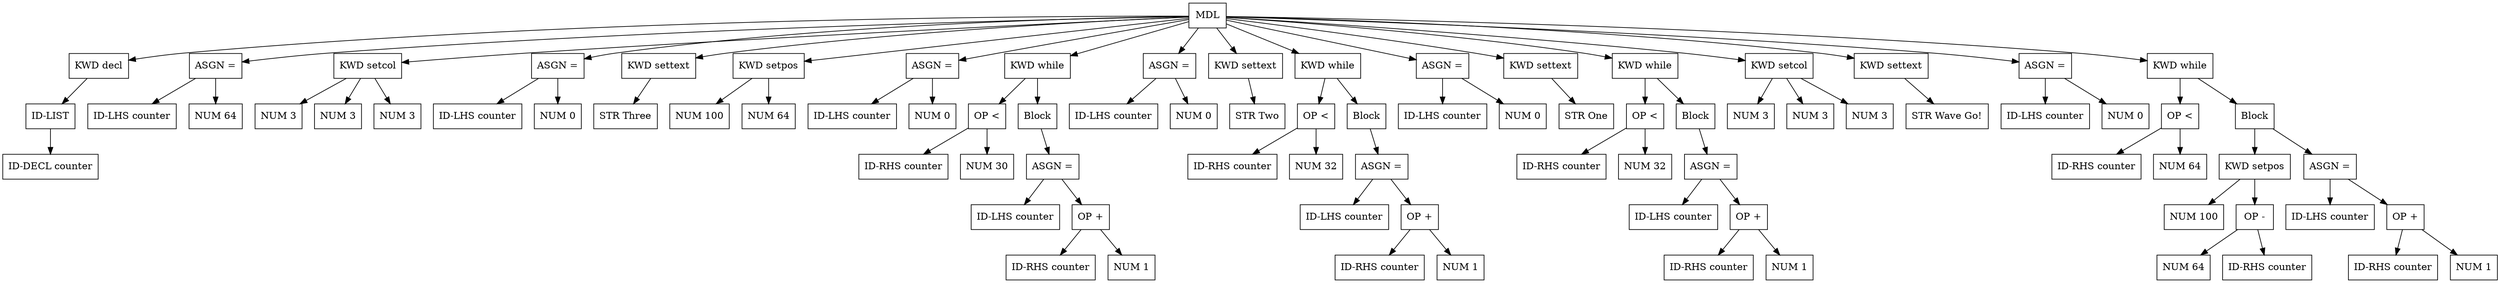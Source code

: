 digraph G {
node [shape = circle];
node265 [ uuid = "4c646023-3ce9-442d-80ca-a5fe73266137" shape = "record" label = "MDL
 " ];
node266 [ uuid = "e76a80b4-bfb7-4461-a0e5-9ddfc874430b" shape = "record" label = "KWD
 decl" ];
node267 [ uuid = "9cdc27b6-2e80-46a2-8870-2aab5c6f9d71" shape = "record" label = "ID-LIST
 " ];
node268 [ uuid = "d561919b-afac-47b8-9440-664407fcb895" shape = "record" label = "ID-DECL
 counter" ];
node267 -> node268;
node266 -> node267;
node265 -> node266;
node270 [ uuid = "95c70b39-b5e7-4430-b447-b1cfdc2a4692" shape = "record" label = "ASGN
 =" ];
node269 [ uuid = "54c7da46-dc1b-4957-9aa6-db544f756443" shape = "record" label = "ID-LHS
 counter" ];
node270 -> node269;
node271 [ uuid = "ca24a6ff-fc1b-4d90-9ed1-c71b2d110e18" shape = "record" label = "NUM
 64" ];
node270 -> node271;
node265 -> node270;
node272 [ uuid = "b03c5310-d036-4fb4-abec-8bea51c98301" shape = "record" label = "KWD
 setcol" ];
node273 [ uuid = "060b30da-ca9f-440d-b56f-1733a95707a3" shape = "record" label = "NUM
 3" ];
node272 -> node273;
node274 [ uuid = "8c108862-c1bd-4f97-9888-67db4ed30d3f" shape = "record" label = "NUM
 3" ];
node272 -> node274;
node275 [ uuid = "dbb4d52e-19ac-40fd-b921-d82b7473d065" shape = "record" label = "NUM
 3" ];
node272 -> node275;
node265 -> node272;
node277 [ uuid = "f719dc0a-594b-4480-bfa7-db0aa4a3efd8" shape = "record" label = "ASGN
 =" ];
node276 [ uuid = "4556bfa5-8758-4346-be5b-4fd8d00bb719" shape = "record" label = "ID-LHS
 counter" ];
node277 -> node276;
node278 [ uuid = "2079c66f-219e-4fc5-8a22-41ee1bd2415a" shape = "record" label = "NUM
 0" ];
node277 -> node278;
node265 -> node277;
node279 [ uuid = "9ccedb7f-c596-4294-a93d-02cfd9eded91" shape = "record" label = "KWD
 settext" ];
node280 [ uuid = "fd41c0bc-5057-4cf1-bab8-e086b592926d" shape = "record" label = "STR
 Three" ];
node279 -> node280;
node265 -> node279;
node281 [ uuid = "0945d17d-a6d5-4340-b586-cd5c04a12ee1" shape = "record" label = "KWD
 setpos" ];
node282 [ uuid = "2a71d012-49bf-4ee6-abe0-324c305605a8" shape = "record" label = "NUM
 100" ];
node281 -> node282;
node283 [ uuid = "55b23602-60e7-46bd-b916-eb576842830a" shape = "record" label = "NUM
 64" ];
node281 -> node283;
node265 -> node281;
node285 [ uuid = "e207c7d3-bf77-4dc9-be85-8672391dd797" shape = "record" label = "ASGN
 =" ];
node284 [ uuid = "bb72d8b4-099c-461a-80a7-97644fa5589b" shape = "record" label = "ID-LHS
 counter" ];
node285 -> node284;
node286 [ uuid = "87403716-18d3-496d-a074-94bd6ebb56aa" shape = "record" label = "NUM
 0" ];
node285 -> node286;
node265 -> node285;
node287 [ uuid = "66a3cf11-992f-468e-939e-141b15c095ac" shape = "record" label = "KWD
 while" ];
node289 [ uuid = "250194b4-a230-4476-948a-b26aa37d79b5" shape = "record" label = "OP
 \<" ];
node288 [ uuid = "d0754853-3bb1-49a1-89d7-da51d31cc9d6" shape = "record" label = "ID-RHS
 counter" ];
node289 -> node288;
node290 [ uuid = "284b20e3-c6ad-43ae-aa58-85b5a84bd7b2" shape = "record" label = "NUM
 30" ];
node289 -> node290;
node287 -> node289;
node291 [ uuid = "130fe98b-df70-48f9-84d2-0a2ae0ed364e" shape = "record" label = "Block
 " ];
node293 [ uuid = "466805ff-77ed-418f-865d-72bbd1f45c8f" shape = "record" label = "ASGN
 =" ];
node292 [ uuid = "0bfbfc94-37da-4f5a-a240-ef38fe5eb830" shape = "record" label = "ID-LHS
 counter" ];
node293 -> node292;
node295 [ uuid = "64917bff-9b29-4dca-8ddf-3be8eb7f5b3e" shape = "record" label = "OP
 +" ];
node294 [ uuid = "4c83b047-6b2b-4635-addc-43dcdd895952" shape = "record" label = "ID-RHS
 counter" ];
node295 -> node294;
node296 [ uuid = "cabb2fd0-a35b-41e6-8a4e-b508a5f83796" shape = "record" label = "NUM
 1" ];
node295 -> node296;
node293 -> node295;
node291 -> node293;
node287 -> node291;
node265 -> node287;
node298 [ uuid = "e6b31a1e-5c58-4fa5-9b11-6068929ed5ea" shape = "record" label = "ASGN
 =" ];
node297 [ uuid = "59cfea2d-7fb5-4ea7-a819-f59550c07b7e" shape = "record" label = "ID-LHS
 counter" ];
node298 -> node297;
node299 [ uuid = "de8d73af-4f8d-493c-92d7-4bd92d0ed919" shape = "record" label = "NUM
 0" ];
node298 -> node299;
node265 -> node298;
node300 [ uuid = "497b9122-937c-4912-8442-99f575ad7c7d" shape = "record" label = "KWD
 settext" ];
node301 [ uuid = "19b673a0-89a2-421a-8b7e-b6ac1bceab4b" shape = "record" label = "STR
 Two" ];
node300 -> node301;
node265 -> node300;
node302 [ uuid = "6e20eae8-325f-43c8-ad6e-df86edc1d548" shape = "record" label = "KWD
 while" ];
node304 [ uuid = "6b631263-8775-4c5f-b4b5-3e8348fa2672" shape = "record" label = "OP
 \<" ];
node303 [ uuid = "e58e6d8a-e123-47e9-b772-31a5c3644ac0" shape = "record" label = "ID-RHS
 counter" ];
node304 -> node303;
node305 [ uuid = "53e2ba3c-1b5a-488c-89b2-7af34ae3c76e" shape = "record" label = "NUM
 32" ];
node304 -> node305;
node302 -> node304;
node306 [ uuid = "7a358887-b143-4d87-8985-aacdf512592e" shape = "record" label = "Block
 " ];
node308 [ uuid = "e0deda0c-4833-467a-b10e-bce66d1de397" shape = "record" label = "ASGN
 =" ];
node307 [ uuid = "4ca1f4f2-ae13-49cf-bfaf-2e7612ac6121" shape = "record" label = "ID-LHS
 counter" ];
node308 -> node307;
node310 [ uuid = "7ae7206c-cf74-48c2-87e3-594e26c7b3dd" shape = "record" label = "OP
 +" ];
node309 [ uuid = "292ef3a0-e69d-44b8-b0bd-7d3687ecb93a" shape = "record" label = "ID-RHS
 counter" ];
node310 -> node309;
node311 [ uuid = "50ed8e33-6bd6-4fbd-b033-fa4aff51cde2" shape = "record" label = "NUM
 1" ];
node310 -> node311;
node308 -> node310;
node306 -> node308;
node302 -> node306;
node265 -> node302;
node313 [ uuid = "b66c1eb7-ea24-4357-b747-3c930a4a24c1" shape = "record" label = "ASGN
 =" ];
node312 [ uuid = "234f1440-8307-47dc-9501-28ed175e2e9f" shape = "record" label = "ID-LHS
 counter" ];
node313 -> node312;
node314 [ uuid = "180c8df9-a1d1-4c03-af64-9f8ae7482a71" shape = "record" label = "NUM
 0" ];
node313 -> node314;
node265 -> node313;
node315 [ uuid = "fc105f27-8022-4dc6-84ef-289d1cc1dde5" shape = "record" label = "KWD
 settext" ];
node316 [ uuid = "125dc93b-a05f-4a1f-a4f2-cc5beee78550" shape = "record" label = "STR
 One" ];
node315 -> node316;
node265 -> node315;
node317 [ uuid = "39af6680-413c-411c-b077-aef94af91dd6" shape = "record" label = "KWD
 while" ];
node319 [ uuid = "1e64f8e7-adbc-4955-8cc6-0ac07b1bba24" shape = "record" label = "OP
 \<" ];
node318 [ uuid = "03e8c5d8-9780-4806-acce-d9ada9ae825d" shape = "record" label = "ID-RHS
 counter" ];
node319 -> node318;
node320 [ uuid = "91198350-f784-4cc2-be94-5c40b379e78e" shape = "record" label = "NUM
 32" ];
node319 -> node320;
node317 -> node319;
node321 [ uuid = "64c72249-e551-433d-9929-f5d95c38ea63" shape = "record" label = "Block
 " ];
node323 [ uuid = "0f2bf7af-486b-4bd4-9c30-6912c25b82e7" shape = "record" label = "ASGN
 =" ];
node322 [ uuid = "85fe71bd-1e28-4c5d-80ad-ed53de987a9b" shape = "record" label = "ID-LHS
 counter" ];
node323 -> node322;
node325 [ uuid = "4f9eaf9d-c52b-4bd7-b6d4-3816bcc11d99" shape = "record" label = "OP
 +" ];
node324 [ uuid = "ab1c747d-b8e0-45d2-84e4-64e38c51edf2" shape = "record" label = "ID-RHS
 counter" ];
node325 -> node324;
node326 [ uuid = "bf6ce450-60ed-4df1-8efe-6ceb87e77c91" shape = "record" label = "NUM
 1" ];
node325 -> node326;
node323 -> node325;
node321 -> node323;
node317 -> node321;
node265 -> node317;
node327 [ uuid = "2f25f7ba-0fb3-4f98-8003-d815d69d6830" shape = "record" label = "KWD
 setcol" ];
node328 [ uuid = "0c6020ec-b9ec-4273-8d9b-27f96bf80b7b" shape = "record" label = "NUM
 3" ];
node327 -> node328;
node329 [ uuid = "bb26f8bb-45a8-4562-a182-bede34f81fbb" shape = "record" label = "NUM
 3" ];
node327 -> node329;
node330 [ uuid = "09a6f155-9737-4b90-81dc-74f36252e300" shape = "record" label = "NUM
 3" ];
node327 -> node330;
node265 -> node327;
node331 [ uuid = "31aa01d8-e60f-4213-9725-67b1330d1eb2" shape = "record" label = "KWD
 settext" ];
node332 [ uuid = "07607cd6-fbfc-4a17-bcdf-d0586adc0003" shape = "record" label = "STR
 Wave Go!" ];
node331 -> node332;
node265 -> node331;
node334 [ uuid = "bc3d68e2-c0c5-44ea-a190-e5585f9fb4c9" shape = "record" label = "ASGN
 =" ];
node333 [ uuid = "74129d43-c559-4def-8c13-1072788cd45a" shape = "record" label = "ID-LHS
 counter" ];
node334 -> node333;
node335 [ uuid = "08204da9-e81b-4471-8322-a7a4dc653360" shape = "record" label = "NUM
 0" ];
node334 -> node335;
node265 -> node334;
node336 [ uuid = "4d35c4e1-2c0b-469f-87f8-c543951cd895" shape = "record" label = "KWD
 while" ];
node338 [ uuid = "e92c2398-31ff-4d2a-bcb8-a2747e2fd2c5" shape = "record" label = "OP
 \<" ];
node337 [ uuid = "8cfccd3d-1c2e-407e-9f81-06c321032874" shape = "record" label = "ID-RHS
 counter" ];
node338 -> node337;
node339 [ uuid = "acc9bea0-f000-4a0d-95f1-8d1a339c67a6" shape = "record" label = "NUM
 64" ];
node338 -> node339;
node336 -> node338;
node340 [ uuid = "ec47ca68-5f14-45cc-b835-fd51274f4644" shape = "record" label = "Block
 " ];
node341 [ uuid = "f0787c48-017a-4bd4-a2f2-1af5850caef9" shape = "record" label = "KWD
 setpos" ];
node342 [ uuid = "52bd36d0-750e-4d5a-8bb9-797806d09324" shape = "record" label = "NUM
 100" ];
node341 -> node342;
node344 [ uuid = "af5856b6-4a7e-4251-ae16-5e04c160e03e" shape = "record" label = "OP
 -" ];
node343 [ uuid = "e4644b53-0a7c-4ae4-b494-aea53429babd" shape = "record" label = "NUM
 64" ];
node344 -> node343;
node345 [ uuid = "3410d96a-0acf-477a-bdd3-74b522c7709b" shape = "record" label = "ID-RHS
 counter" ];
node344 -> node345;
node341 -> node344;
node340 -> node341;
node347 [ uuid = "75605d32-a111-4e99-9172-7ce11722fd21" shape = "record" label = "ASGN
 =" ];
node346 [ uuid = "2e5f5328-e6c6-46b1-86ac-d2cb211a9b50" shape = "record" label = "ID-LHS
 counter" ];
node347 -> node346;
node349 [ uuid = "c33a8646-9979-4e21-b00d-2749303add86" shape = "record" label = "OP
 +" ];
node348 [ uuid = "e4c3f88d-af4c-4318-9d37-fc799ae7f0a2" shape = "record" label = "ID-RHS
 counter" ];
node349 -> node348;
node350 [ uuid = "4c36b9ed-8306-4ed7-9d02-54c34fea4e61" shape = "record" label = "NUM
 1" ];
node349 -> node350;
node347 -> node349;
node340 -> node347;
node336 -> node340;
node265 -> node336;
}
